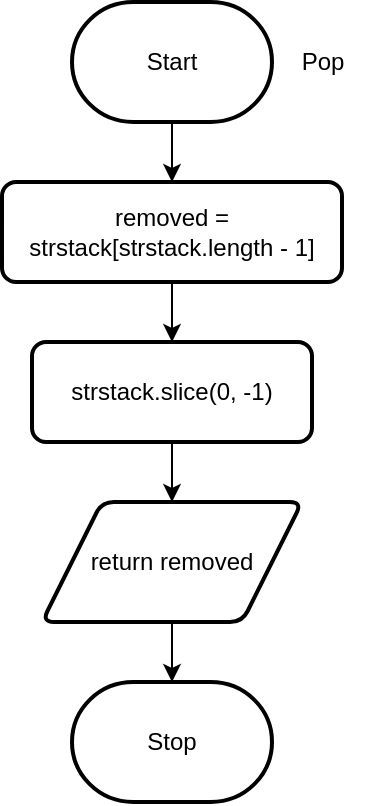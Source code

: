 <mxfile>
    <diagram id="2T-KXSrjH8aBvMgis7Sn" name="Page-1">
        <mxGraphModel dx="1086" dy="658" grid="1" gridSize="10" guides="1" tooltips="1" connect="1" arrows="1" fold="1" page="1" pageScale="1" pageWidth="827" pageHeight="1169" math="0" shadow="0">
            <root>
                <mxCell id="0"/>
                <mxCell id="1" parent="0"/>
                <mxCell id="14" value="" style="edgeStyle=orthogonalEdgeStyle;shape=connector;rounded=0;html=1;labelBackgroundColor=default;strokeColor=default;fontFamily=Helvetica;fontSize=11;fontColor=default;endArrow=classic;" parent="1" source="2" edge="1">
                    <mxGeometry relative="1" as="geometry">
                        <mxPoint x="260" y="170" as="targetPoint"/>
                    </mxGeometry>
                </mxCell>
                <mxCell id="2" value="Start" style="strokeWidth=2;html=1;shape=mxgraph.flowchart.terminator;whiteSpace=wrap;" parent="1" vertex="1">
                    <mxGeometry x="210" y="80" width="100" height="60" as="geometry"/>
                </mxCell>
                <mxCell id="3" value="Pop" style="text;html=1;align=center;verticalAlign=middle;resizable=0;points=[];autosize=1;strokeColor=none;fillColor=none;" parent="1" vertex="1">
                    <mxGeometry x="310" y="95" width="50" height="30" as="geometry"/>
                </mxCell>
                <mxCell id="16" style="edgeStyle=orthogonalEdgeStyle;shape=connector;rounded=0;html=1;entryX=0.5;entryY=0;entryDx=0;entryDy=0;labelBackgroundColor=default;strokeColor=default;fontFamily=Helvetica;fontSize=11;fontColor=default;endArrow=classic;exitX=0.5;exitY=1;exitDx=0;exitDy=0;" parent="1" source="30" target="7" edge="1">
                    <mxGeometry relative="1" as="geometry">
                        <mxPoint x="260" y="230" as="sourcePoint"/>
                    </mxGeometry>
                </mxCell>
                <mxCell id="17" value="" style="edgeStyle=orthogonalEdgeStyle;shape=connector;rounded=0;html=1;labelBackgroundColor=default;strokeColor=default;fontFamily=Helvetica;fontSize=11;fontColor=default;endArrow=classic;entryX=0.5;entryY=0;entryDx=0;entryDy=0;" parent="1" source="7" target="28" edge="1">
                    <mxGeometry relative="1" as="geometry">
                        <mxPoint x="260" y="340" as="targetPoint"/>
                    </mxGeometry>
                </mxCell>
                <mxCell id="7" value="strstack.slice(0, -1)" style="rounded=1;whiteSpace=wrap;html=1;absoluteArcSize=1;arcSize=14;strokeWidth=2;" parent="1" vertex="1">
                    <mxGeometry x="190" y="250" width="140" height="50" as="geometry"/>
                </mxCell>
                <mxCell id="31" value="" style="edgeStyle=none;html=1;" edge="1" parent="1" source="28" target="29">
                    <mxGeometry relative="1" as="geometry"/>
                </mxCell>
                <mxCell id="28" value="return removed" style="shape=parallelogram;html=1;strokeWidth=2;perimeter=parallelogramPerimeter;whiteSpace=wrap;rounded=1;arcSize=12;size=0.23;" vertex="1" parent="1">
                    <mxGeometry x="195" y="330" width="130" height="60" as="geometry"/>
                </mxCell>
                <mxCell id="29" value="Stop" style="strokeWidth=2;html=1;shape=mxgraph.flowchart.terminator;whiteSpace=wrap;" vertex="1" parent="1">
                    <mxGeometry x="210" y="420" width="100" height="60" as="geometry"/>
                </mxCell>
                <mxCell id="30" value="removed = strstack[strstack.length - 1]" style="rounded=1;whiteSpace=wrap;html=1;absoluteArcSize=1;arcSize=14;strokeWidth=2;" vertex="1" parent="1">
                    <mxGeometry x="175" y="170" width="170" height="50" as="geometry"/>
                </mxCell>
            </root>
        </mxGraphModel>
    </diagram>
</mxfile>